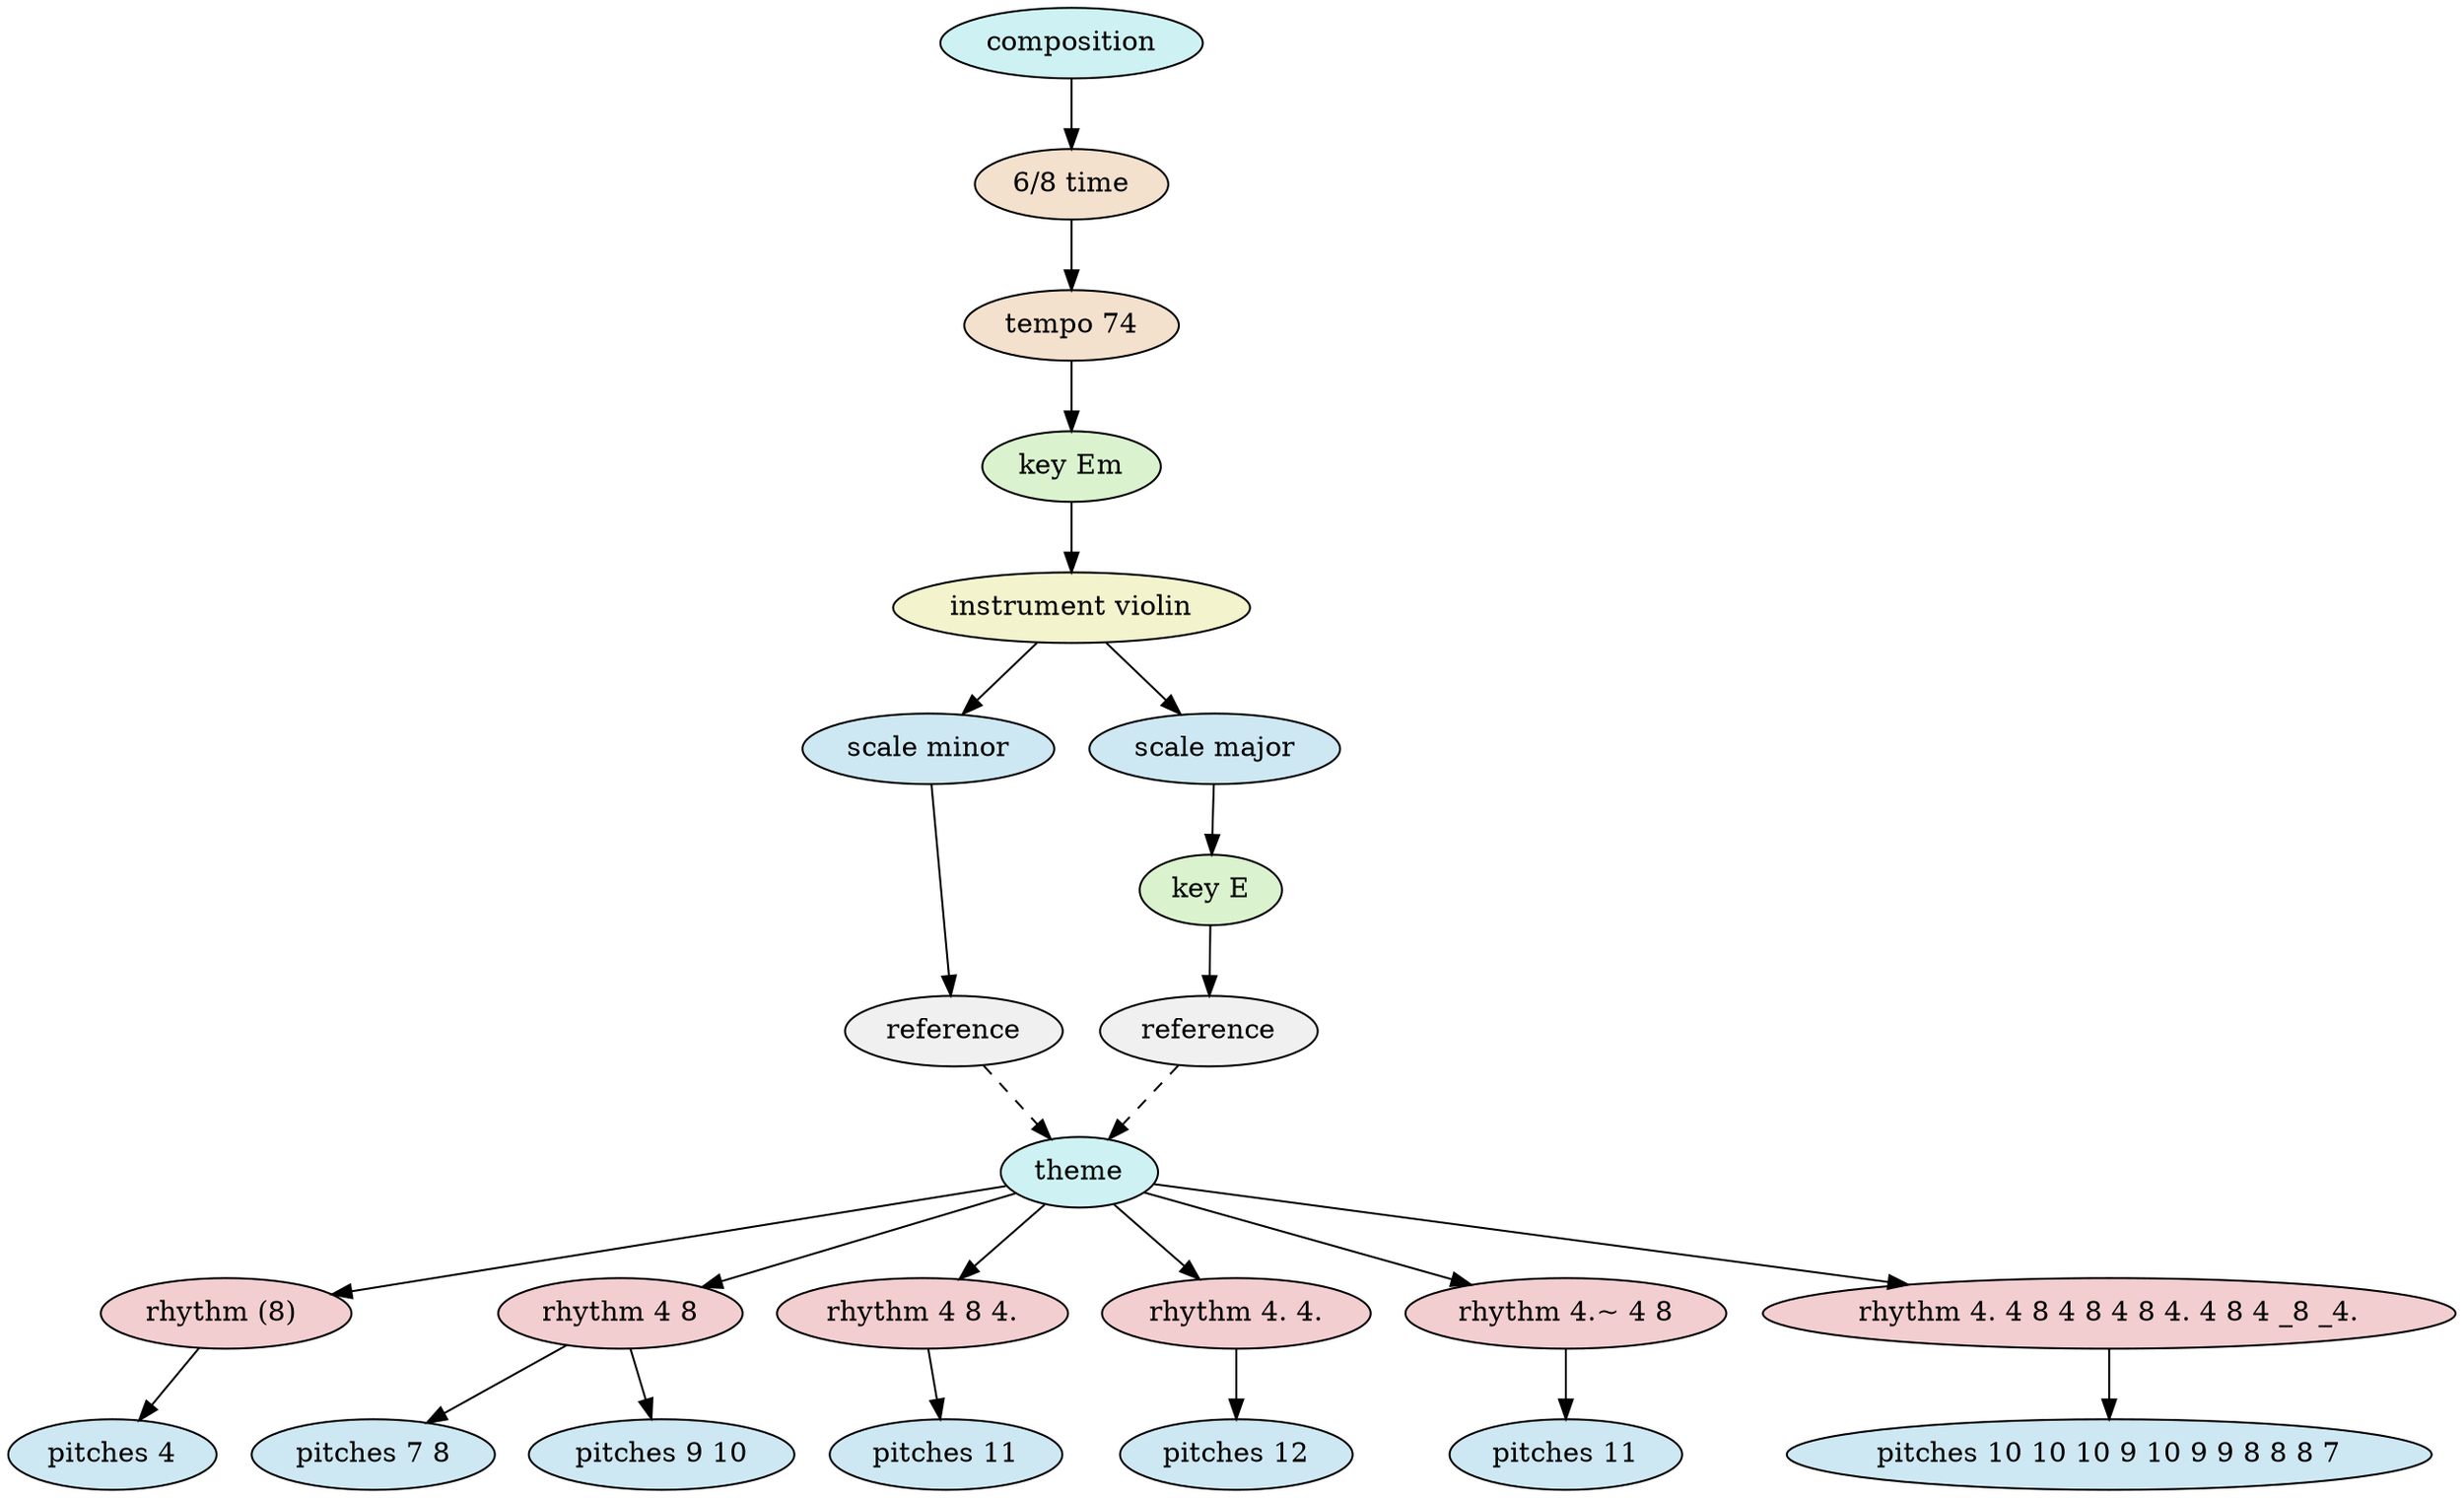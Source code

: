 digraph compositionModel {
    graph [ordering="out"];
    n0 [fillcolor="#cef2f3",style="filled",label="composition"];
    n1 [fillcolor="#f3e1ce",style="filled",label="6/8 time"];
    n0 -> n1;
    n2 [fillcolor="#f3e1ce",style="filled",label="tempo 74"];
    n1 -> n2;
    n3 [fillcolor="#daf3ce",style="filled",label="key Em"];
    n2 -> n3;
    n4 [fillcolor="#f3f3ce",style="filled",label="instrument violin"];
    n3 -> n4;
    n5 [fillcolor="#cee8f3",style="filled",label="scale minor"];
    n4 -> n5;
    n6 [fillcolor="#f0f0f0",style="filled",label="reference"];
    n5 -> n6;
    n7 [fillcolor="#cee8f3",style="filled",label="scale major"];
    n4 -> n7;
    n8 [fillcolor="#daf3ce",style="filled",label="key E"];
    n7 -> n8;
    n9 [fillcolor="#f0f0f0",style="filled",label="reference"];
    n8 -> n9;
    n10 [fillcolor="#cef2f3",style="filled",label="theme"];
    n11 [fillcolor="#f3ced0",style="filled",label="rhythm (8) "];
    n10 -> n11;
    n12 [fillcolor="#cee8f3",style="filled",label="pitches 4"];
    n11 -> n12;
    n13 [fillcolor="#f3ced0",style="filled",label="rhythm 4 8"];
    n10 -> n13;
    n14 [fillcolor="#cee8f3",style="filled",label="pitches 7 8"];
    n13 -> n14;
    n15 [fillcolor="#cee8f3",style="filled",label="pitches 9 10"];
    n13 -> n15;
    n16 [fillcolor="#f3ced0",style="filled",label="rhythm 4 8 4."];
    n10 -> n16;
    n17 [fillcolor="#cee8f3",style="filled",label="pitches 11"];
    n16 -> n17;
    n18 [fillcolor="#f3ced0",style="filled",label="rhythm 4. 4."];
    n10 -> n18;
    n19 [fillcolor="#cee8f3",style="filled",label="pitches 12"];
    n18 -> n19;
    n20 [fillcolor="#f3ced0",style="filled",label="rhythm 4.~ 4 8"];
    n10 -> n20;
    n21 [fillcolor="#cee8f3",style="filled",label="pitches 11"];
    n20 -> n21;
    n22 [fillcolor="#f3ced0",style="filled",label="rhythm 4. 4 8 4 8 4 8 4. 4 8 4 _8 _4."];
    n10 -> n22;
    n23 [fillcolor="#cee8f3",style="filled",label="pitches 10 10 10 9 10 9 9 8 8 8 7"];
    n22 -> n23;
    n6 -> n10 [style="dashed"];
    n9 -> n10 [style="dashed"];
}